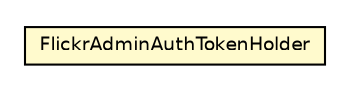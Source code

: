 #!/usr/local/bin/dot
#
# Class diagram 
# Generated by UmlGraph version 4.6 (http://www.spinellis.gr/sw/umlgraph)
#

digraph G {
	edge [fontname="Helvetica",fontsize=10,labelfontname="Helvetica",labelfontsize=10];
	node [fontname="Helvetica",fontsize=10,shape=plaintext];
	// net.chrissearle.flickrvote.flickr.FlickrAdminAuthTokenHolder
	c108 [label=<<table border="0" cellborder="1" cellspacing="0" cellpadding="2" port="p" bgcolor="lemonChiffon" href="./FlickrAdminAuthTokenHolder.html">
		<tr><td><table border="0" cellspacing="0" cellpadding="1">
			<tr><td> FlickrAdminAuthTokenHolder </td></tr>
		</table></td></tr>
		</table>>, fontname="Helvetica", fontcolor="black", fontsize=9.0];
}

